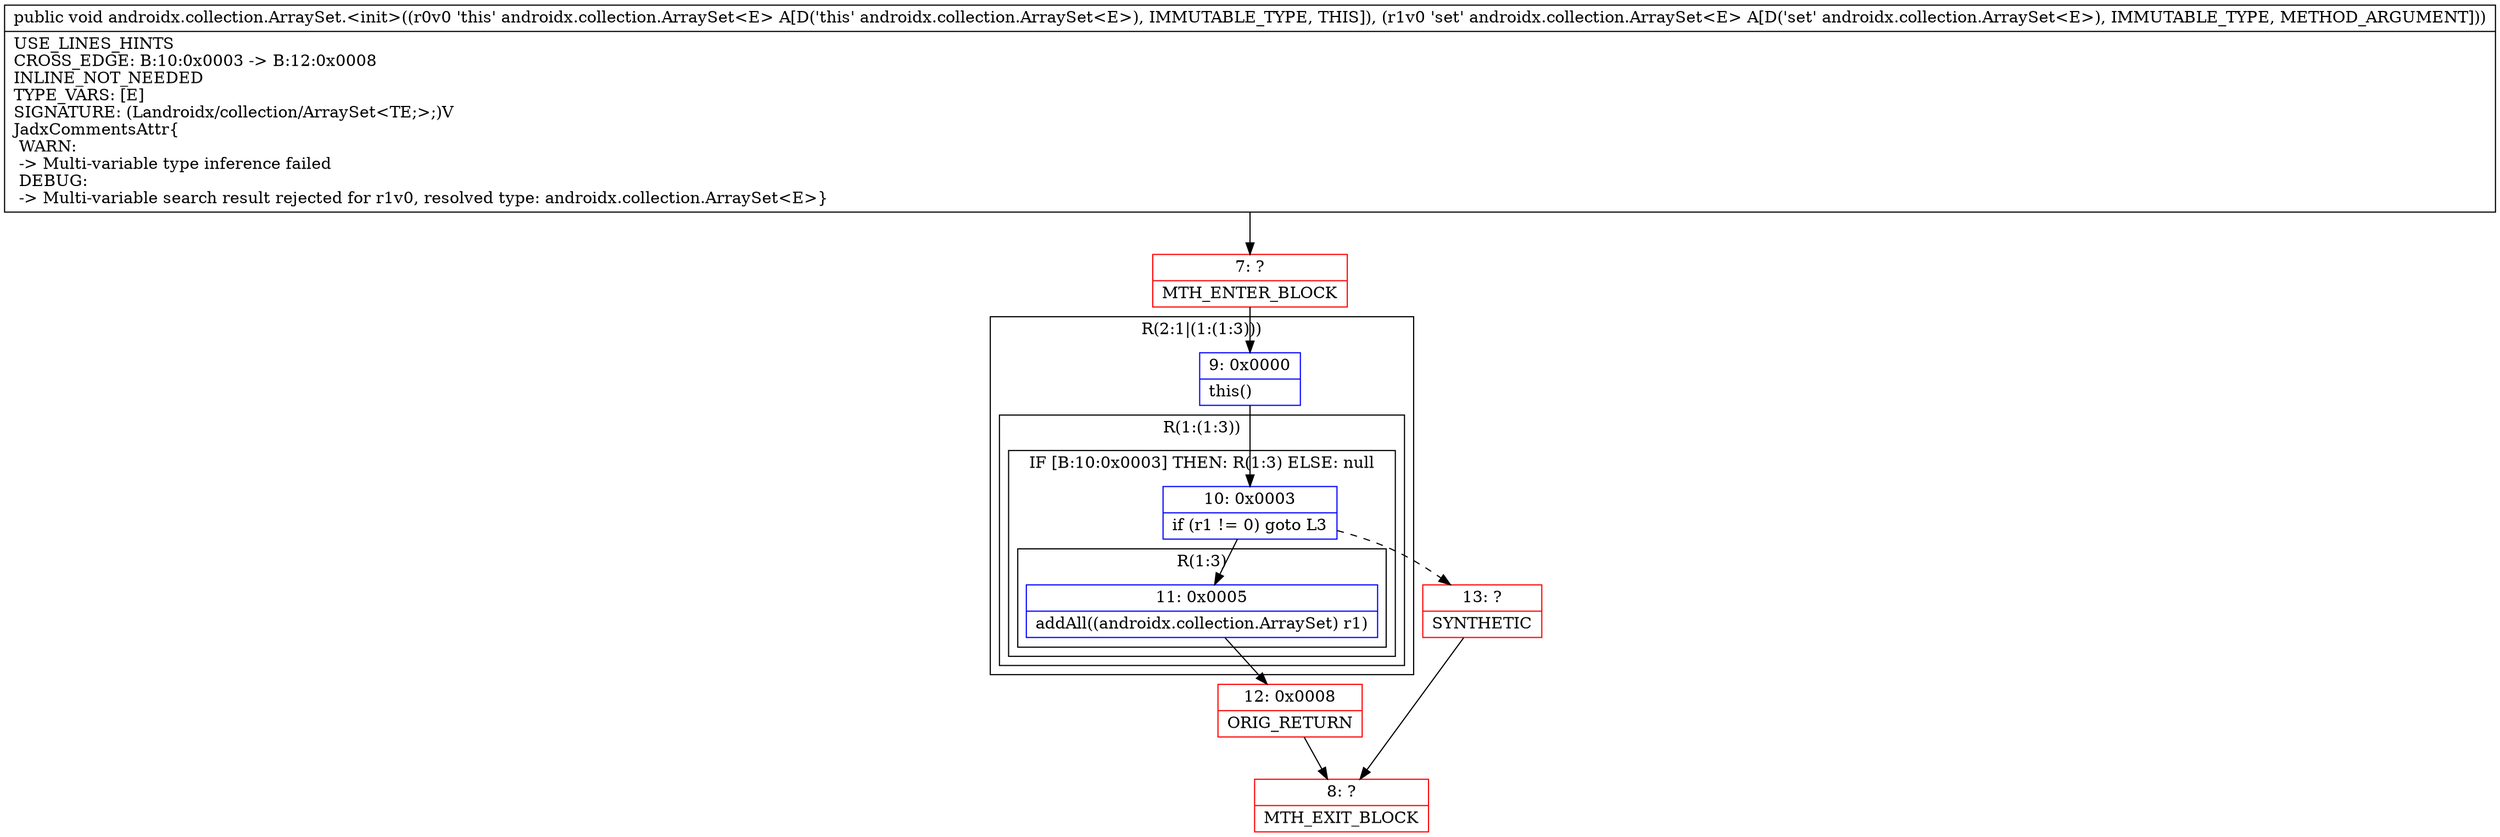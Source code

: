 digraph "CFG forandroidx.collection.ArraySet.\<init\>(Landroidx\/collection\/ArraySet;)V" {
subgraph cluster_Region_669517587 {
label = "R(2:1|(1:(1:3)))";
node [shape=record,color=blue];
Node_9 [shape=record,label="{9\:\ 0x0000|this()\l}"];
subgraph cluster_Region_1908778185 {
label = "R(1:(1:3))";
node [shape=record,color=blue];
subgraph cluster_IfRegion_1033436277 {
label = "IF [B:10:0x0003] THEN: R(1:3) ELSE: null";
node [shape=record,color=blue];
Node_10 [shape=record,label="{10\:\ 0x0003|if (r1 != 0) goto L3\l}"];
subgraph cluster_Region_1581220469 {
label = "R(1:3)";
node [shape=record,color=blue];
Node_11 [shape=record,label="{11\:\ 0x0005|addAll((androidx.collection.ArraySet) r1)\l}"];
}
}
}
}
Node_7 [shape=record,color=red,label="{7\:\ ?|MTH_ENTER_BLOCK\l}"];
Node_12 [shape=record,color=red,label="{12\:\ 0x0008|ORIG_RETURN\l}"];
Node_8 [shape=record,color=red,label="{8\:\ ?|MTH_EXIT_BLOCK\l}"];
Node_13 [shape=record,color=red,label="{13\:\ ?|SYNTHETIC\l}"];
MethodNode[shape=record,label="{public void androidx.collection.ArraySet.\<init\>((r0v0 'this' androidx.collection.ArraySet\<E\> A[D('this' androidx.collection.ArraySet\<E\>), IMMUTABLE_TYPE, THIS]), (r1v0 'set' androidx.collection.ArraySet\<E\> A[D('set' androidx.collection.ArraySet\<E\>), IMMUTABLE_TYPE, METHOD_ARGUMENT]))  | USE_LINES_HINTS\lCROSS_EDGE: B:10:0x0003 \-\> B:12:0x0008\lINLINE_NOT_NEEDED\lTYPE_VARS: [E]\lSIGNATURE: (Landroidx\/collection\/ArraySet\<TE;\>;)V\lJadxCommentsAttr\{\l WARN: \l \-\> Multi\-variable type inference failed\l DEBUG: \l \-\> Multi\-variable search result rejected for r1v0, resolved type: androidx.collection.ArraySet\<E\>\}\l}"];
MethodNode -> Node_7;Node_9 -> Node_10;
Node_10 -> Node_11;
Node_10 -> Node_13[style=dashed];
Node_11 -> Node_12;
Node_7 -> Node_9;
Node_12 -> Node_8;
Node_13 -> Node_8;
}

